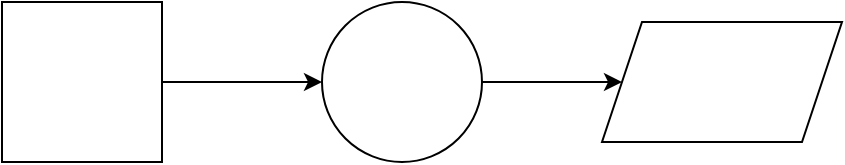 <mxfile version="24.7.2" type="github">
  <diagram name="第 1 页" id="rKFxsbyLtMNfiHtFfGUe">
    <mxGraphModel dx="1026" dy="565" grid="1" gridSize="10" guides="1" tooltips="1" connect="1" arrows="1" fold="1" page="1" pageScale="1" pageWidth="827" pageHeight="1169" math="0" shadow="0">
      <root>
        <mxCell id="0" />
        <mxCell id="1" parent="0" />
        <mxCell id="50-p2Zrws9eO_ntF_15G-3" value="" style="edgeStyle=orthogonalEdgeStyle;rounded=0;orthogonalLoop=1;jettySize=auto;html=1;" edge="1" parent="1" source="50-p2Zrws9eO_ntF_15G-1" target="50-p2Zrws9eO_ntF_15G-2">
          <mxGeometry relative="1" as="geometry" />
        </mxCell>
        <mxCell id="50-p2Zrws9eO_ntF_15G-1" value="" style="whiteSpace=wrap;html=1;aspect=fixed;" vertex="1" parent="1">
          <mxGeometry x="210" y="170" width="80" height="80" as="geometry" />
        </mxCell>
        <mxCell id="50-p2Zrws9eO_ntF_15G-5" value="" style="edgeStyle=orthogonalEdgeStyle;rounded=0;orthogonalLoop=1;jettySize=auto;html=1;" edge="1" parent="1" source="50-p2Zrws9eO_ntF_15G-2" target="50-p2Zrws9eO_ntF_15G-4">
          <mxGeometry relative="1" as="geometry" />
        </mxCell>
        <mxCell id="50-p2Zrws9eO_ntF_15G-2" value="" style="ellipse;whiteSpace=wrap;html=1;" vertex="1" parent="1">
          <mxGeometry x="370" y="170" width="80" height="80" as="geometry" />
        </mxCell>
        <mxCell id="50-p2Zrws9eO_ntF_15G-4" value="" style="shape=parallelogram;perimeter=parallelogramPerimeter;whiteSpace=wrap;html=1;fixedSize=1;" vertex="1" parent="1">
          <mxGeometry x="510" y="180" width="120" height="60" as="geometry" />
        </mxCell>
      </root>
    </mxGraphModel>
  </diagram>
</mxfile>
